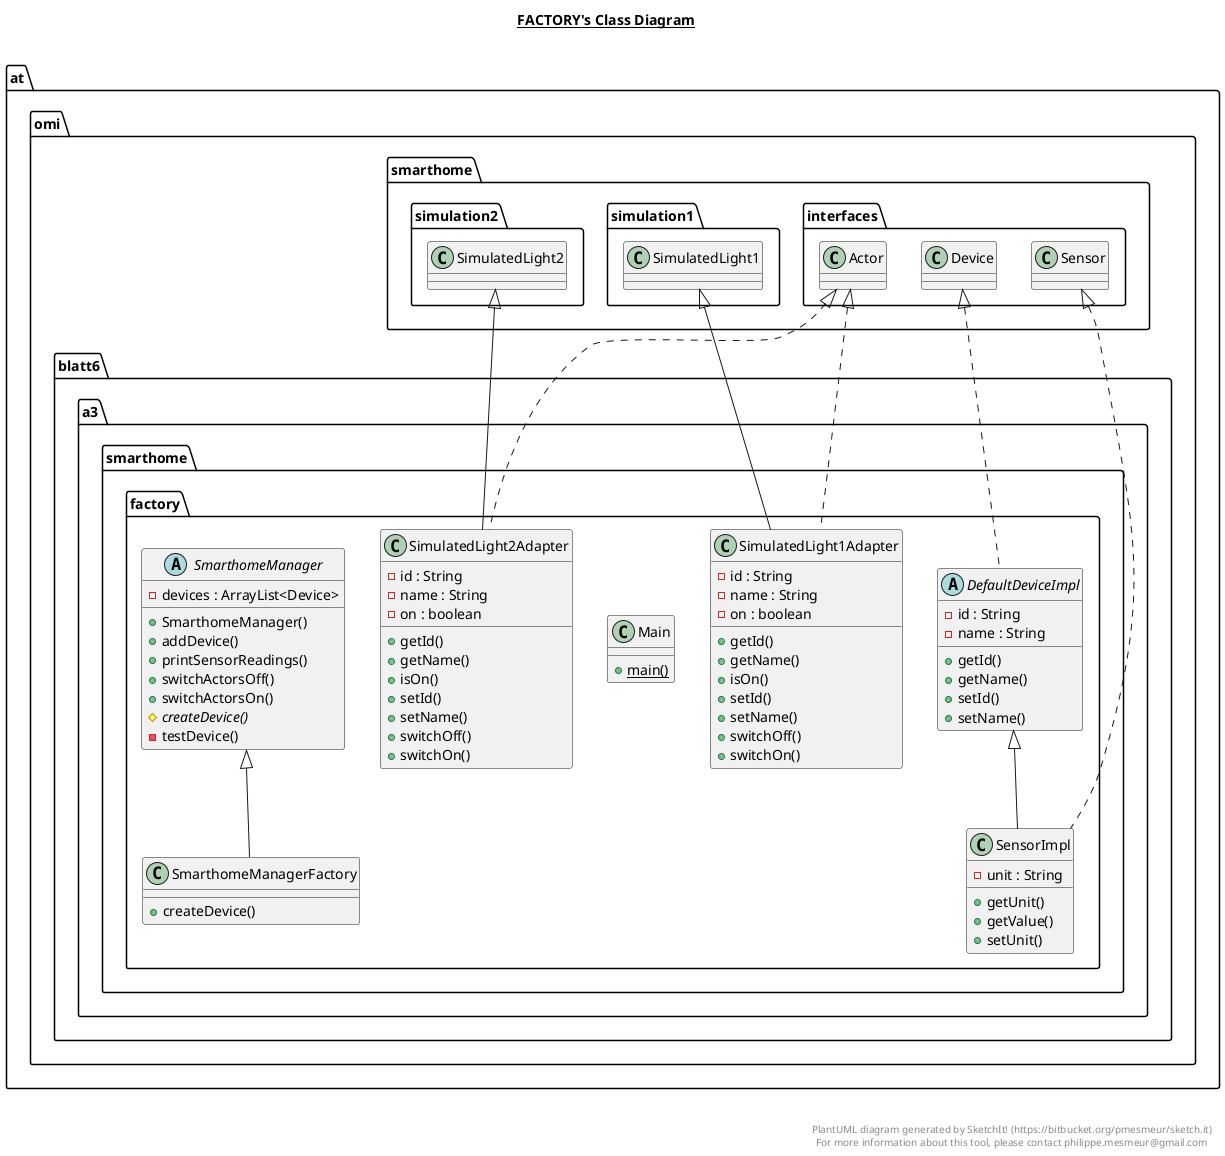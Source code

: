 @startuml

title __FACTORY's Class Diagram__\n

  namespace at.omi.blatt6.a3.smarthome.factory {
    abstract class at.omi.blatt6.a3.smarthome.factory.DefaultDeviceImpl {
        - id : String
        - name : String
        + getId()
        + getName()
        + setId()
        + setName()
    }
  }
  

  namespace at.omi.blatt6.a3.smarthome.factory {
    class at.omi.blatt6.a3.smarthome.factory.Main {
        {static} + main()
    }
  }
  

  namespace at.omi.blatt6.a3.smarthome.factory {
    class at.omi.blatt6.a3.smarthome.factory.SensorImpl {
        - unit : String
        + getUnit()
        + getValue()
        + setUnit()
    }
  }
  

  namespace at.omi.blatt6.a3.smarthome.factory {
    class at.omi.blatt6.a3.smarthome.factory.SimulatedLight1Adapter {
        - id : String
        - name : String
        - on : boolean
        + getId()
        + getName()
        + isOn()
        + setId()
        + setName()
        + switchOff()
        + switchOn()
    }
  }
  

  namespace at.omi.blatt6.a3.smarthome.factory {
    class at.omi.blatt6.a3.smarthome.factory.SimulatedLight2Adapter {
        - id : String
        - name : String
        - on : boolean
        + getId()
        + getName()
        + isOn()
        + setId()
        + setName()
        + switchOff()
        + switchOn()
    }
  }
  

  namespace at.omi.blatt6.a3.smarthome.factory {
    abstract class at.omi.blatt6.a3.smarthome.factory.SmarthomeManager {
        - devices : ArrayList<Device>
        + SmarthomeManager()
        + addDevice()
        + printSensorReadings()
        + switchActorsOff()
        + switchActorsOn()
        {abstract} # createDevice()
        - testDevice()
    }
  }
  

  namespace at.omi.blatt6.a3.smarthome.factory {
    class at.omi.blatt6.a3.smarthome.factory.SmarthomeManagerFactory {
        + createDevice()
    }
  }
  

  at.omi.blatt6.a3.smarthome.factory.DefaultDeviceImpl .up.|> at.omi.smarthome.interfaces.Device
  at.omi.blatt6.a3.smarthome.factory.SensorImpl .up.|> at.omi.smarthome.interfaces.Sensor
  at.omi.blatt6.a3.smarthome.factory.SensorImpl -up-|> at.omi.blatt6.a3.smarthome.factory.DefaultDeviceImpl
  at.omi.blatt6.a3.smarthome.factory.SimulatedLight1Adapter .up.|> at.omi.smarthome.interfaces.Actor
  at.omi.blatt6.a3.smarthome.factory.SimulatedLight1Adapter -up-|> at.omi.smarthome.simulation1.SimulatedLight1
  at.omi.blatt6.a3.smarthome.factory.SimulatedLight2Adapter .up.|> at.omi.smarthome.interfaces.Actor
  at.omi.blatt6.a3.smarthome.factory.SimulatedLight2Adapter -up-|> at.omi.smarthome.simulation2.SimulatedLight2
  at.omi.blatt6.a3.smarthome.factory.SmarthomeManagerFactory -up-|> at.omi.blatt6.a3.smarthome.factory.SmarthomeManager


right footer


PlantUML diagram generated by SketchIt! (https://bitbucket.org/pmesmeur/sketch.it)
For more information about this tool, please contact philippe.mesmeur@gmail.com
endfooter

@enduml
